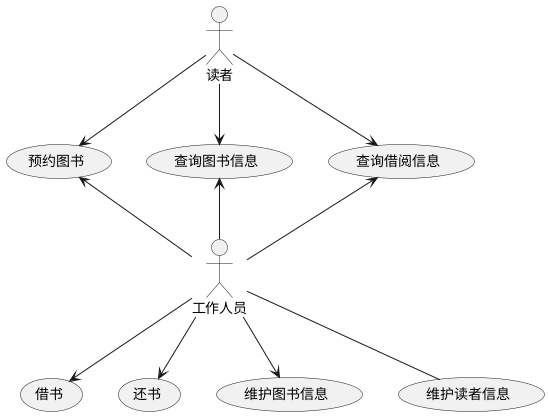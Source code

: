 @startuml

actor 读者 as a1
actor 工作人员 as a2
'actor 时间 as a3
'actor 管理员 as a4
usecase 预约图书 as u1
usecase 查询图书信息 as u2
usecase 查询借阅信息 as u3
usecase 借书 as u4
usecase 还书 as u5
usecase 维护图书信息 as u6
usecase 维护读者信息 as u7
'usecase 发送催还信息 as u8

a1 --> u1
a1 -->u2
a1 -->u3

u1 <--a2
u2 <--a2
u3 <--a2
a2 --> u4
a2 --> u5
a2-->u6
a2 --u7



@enduml